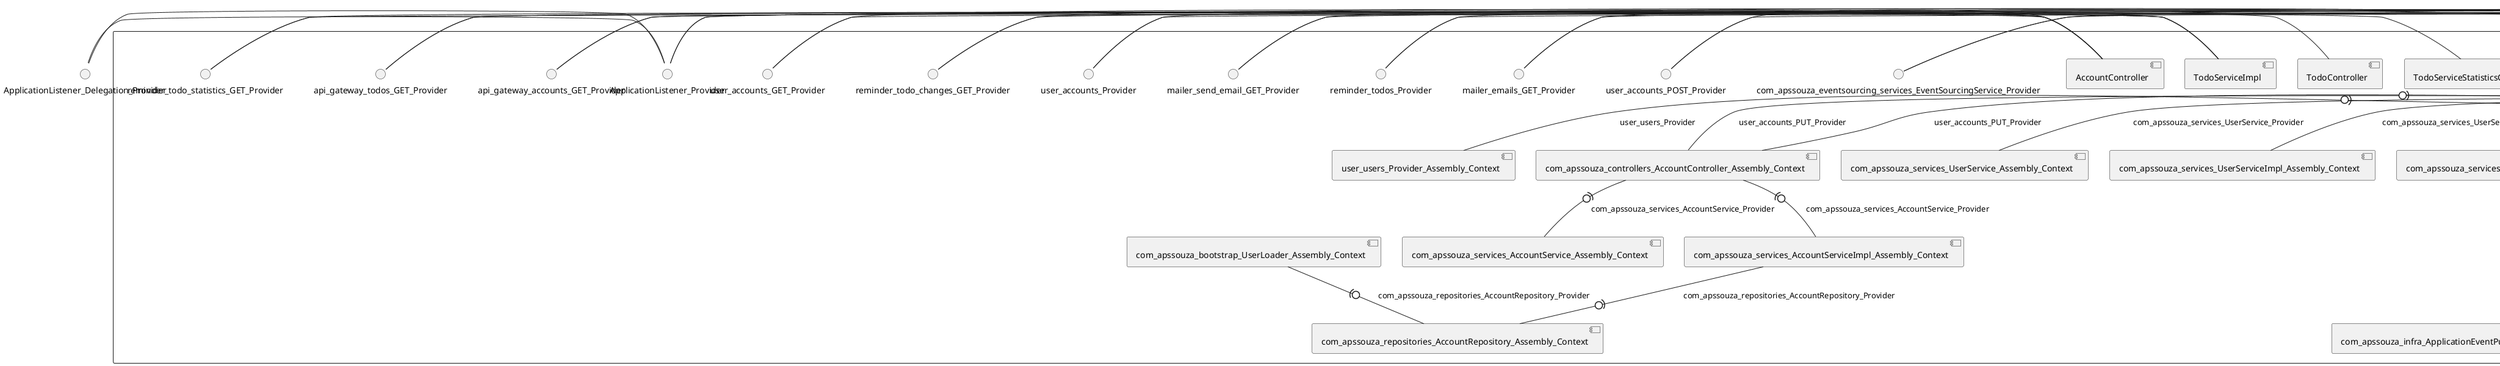 @startuml
skinparam fixCircleLabelOverlapping true
() ApplicationListener_Delegation_Provider
() api_gateway_accounts_GET_Delegation_Provider
() api_gateway_todos_GET_Delegation_Provider
() com_apssouza_eventsourcing_services_EventSourcingService_Delegation_Provider
() mailer_emails_GET_Delegation_Provider
() mailer_send_email_GET_Delegation_Provider
() reminder_todo_changes_GET_Delegation_Provider
() reminder_todo_statistics_GET_Delegation_Provider
() reminder_todos_Delegation_Provider
() user_accounts_Delegation_Provider
() user_accounts_GET_Delegation_Provider
() user_accounts_POST_Delegation_Provider
component null {
ApplicationListener_Delegation_Provider - ApplicationListener_Provider
ApplicationListener_Provider - [TodoServiceImpl]
ApplicationListener_Delegation_Provider - ApplicationListener_Provider
ApplicationListener_Provider - [AccountController]
api_gateway_accounts_GET_Delegation_Provider - api_gateway_accounts_GET_Provider
api_gateway_accounts_GET_Provider - [TodoServiceImpl]
api_gateway_todos_GET_Delegation_Provider - api_gateway_todos_GET_Provider
api_gateway_todos_GET_Provider - [TodoServiceImpl]
[com_apssouza_mailservice_controllers_NotifyController_Assembly_Context] -(0- [com_apssouza_eventsourcing_commands_EmailCommandHandler_Assembly_Context] : com_apssouza_eventsourcing_commands_EmailCommandHandler_Provider
[com_apssouza_eventsourcing_services_EventSourcingServiceImpl_Assembly_Context] -(0- [com_apssouza_eventsourcing_eventstore_EventSerializer_Assembly_Context] : com_apssouza_eventsourcing_eventstore_EventSerializer_Provider
[com_apssouza_eventsourcing_services_EventSourcingServiceImpl_Assembly_Context] -(0- [com_apssouza_eventsourcing_eventstore_EventStoreRepository_Assembly_Context] : com_apssouza_eventsourcing_eventstore_EventStoreRepository_Provider
[com_apssouza_eventsourcing_services_EventSourcingServiceImpl_Assembly_Context] -(0- [com_apssouza_eventsourcing_services_ApplicationEventPublisher_Provider_Assembly_Context] : com_apssouza_eventsourcing_services_ApplicationEventPublisher_Provider
com_apssouza_eventsourcing_services_EventSourcingService_Delegation_Provider - com_apssouza_eventsourcing_services_EventSourcingService_Provider
com_apssouza_eventsourcing_services_EventSourcingService_Provider - [EventSourcingServiceImpl]
[com_apssouza_infra_EventPublisher_Assembly_Context] -(0- [com_apssouza_infra_ApplicationEventPublisher_Provider_Assembly_Context] : com_apssouza_infra_ApplicationEventPublisher_Provider
[com_apssouza_services_TodoServiceImpl_Assembly_Context] -(0- [com_apssouza_infra_EventPublisher_Assembly_Context] : com_apssouza_infra_EventPublisher_Provider
[com_apssouza_infra_EventPublisher_Assembly_Context] -(0- [com_apssouza_infra_Source_Provider_Assembly_Context] : com_apssouza_infra_Source_Provider
[com_apssouza_mailservice_controllers_EmailController_Assembly_Context] -(0- [com_apssouza_mailservice_repository_EmailRepository_Assembly_Context] : com_apssouza_mailservice_repository_EmailRepository_Provider
[com_apssouza_controllers_TodoServiceStatisticsController_Assembly_Context] -(0- [com_apssouza_monitors_TodoServiceMethodInvokedStore_Assembly_Context] : com_apssouza_monitors_TodoServiceMethodInvokedStore_Provider
[com_apssouza_controllers_TodoChangesController_Assembly_Context] -(0- [com_apssouza_monitors_TodoStoreEventChanges_Assembly_Context] : com_apssouza_monitors_TodoStoreEventChanges_Provider
[com_apssouza_bootstrap_UserLoader_Assembly_Context] -(0- [com_apssouza_repositories_AccountRepository_Assembly_Context] : com_apssouza_repositories_AccountRepository_Provider
[com_apssouza_services_AccountServiceImpl_Assembly_Context] -(0- [com_apssouza_repositories_AccountRepository_Assembly_Context] : com_apssouza_repositories_AccountRepository_Provider
[com_apssouza_services_TodoServiceImpl_Assembly_Context] -(0- [com_apssouza_repositories_TodoRepository_Assembly_Context] : com_apssouza_repositories_TodoRepository_Provider
[com_apssouza_bootstrap_TodoLoader_Assembly_Context] -(0- [com_apssouza_repositories_TodoRepository_Assembly_Context] : com_apssouza_repositories_TodoRepository_Provider
[com_apssouza_controllers_AccountController_Assembly_Context] -(0- [com_apssouza_services_AccountServiceImpl_Assembly_Context] : com_apssouza_services_AccountService_Provider
[com_apssouza_controllers_AccountController_Assembly_Context] -(0- [com_apssouza_services_AccountService_Assembly_Context] : com_apssouza_services_AccountService_Provider
[com_apssouza_controllers_TodoController_Assembly_Context] -(0- [com_apssouza_services_TodoService_Assembly_Context] : com_apssouza_services_TodoService_Provider
[com_apssouza_controllers_UserController_Assembly_Context] -(0- [com_apssouza_services_TodoServiceImpl_Assembly_Context] : com_apssouza_services_TodoService_Provider
[com_apssouza_controllers_TodoController_Assembly_Context] -(0- [com_apssouza_services_TodoServiceImpl_Assembly_Context] : com_apssouza_services_TodoService_Provider
[com_apssouza_controllers_UserController_Assembly_Context] -(0- [com_apssouza_services_TodoService_Assembly_Context] : com_apssouza_services_TodoService_Provider
[com_apssouza_controllers_UserController_Assembly_Context] -(0- [com_apssouza_services_UserService_Assembly_Context] : com_apssouza_services_UserService_Provider
[com_apssouza_controllers_UserController_Assembly_Context] -(0- [com_apssouza_services_UserServiceImpl_Assembly_Context] : com_apssouza_services_UserService_Provider
mailer_emails_GET_Delegation_Provider - mailer_emails_GET_Provider
mailer_emails_GET_Provider - [EmailController]
mailer_send_email_GET_Delegation_Provider - mailer_send_email_GET_Provider
mailer_send_email_GET_Provider - [NotifyController]
reminder_todo_changes_GET_Delegation_Provider - reminder_todo_changes_GET_Provider
reminder_todo_changes_GET_Provider - [TodoChangesController]
reminder_todo_statistics_GET_Delegation_Provider - reminder_todo_statistics_GET_Provider
reminder_todo_statistics_GET_Provider - [TodoServiceStatisticsController]
reminder_todos_Delegation_Provider - reminder_todos_Provider
reminder_todos_Provider - [TodoController]
user_accounts_Delegation_Provider - user_accounts_Provider
user_accounts_Provider - [AccountController]
user_accounts_GET_Delegation_Provider - user_accounts_GET_Provider
user_accounts_GET_Provider - [AccountController]
user_accounts_POST_Delegation_Provider - user_accounts_POST_Provider
user_accounts_POST_Provider - [AccountController]
[com_apssouza_clients_UserClient_Assembly_Context] -(0- [com_apssouza_controllers_AccountController_Assembly_Context] : user_accounts_PUT_Provider
[UserClient_Assembly_Context] -(0- [com_apssouza_controllers_AccountController_Assembly_Context] : user_accounts_PUT_Provider
[UserClient_Assembly_Context] -(0- [user_users_Provider_Assembly_Context] : user_users_Provider
[AccountController_Assembly_Context] [[apssouza22-java-microservice.repository#_wEpPdLw4Ee6QvpKuJaHDKw]]
[EmailController_Assembly_Context] [[apssouza22-java-microservice.repository#_wEpPdLw4Ee6QvpKuJaHDKw]]
[EventSourcingServiceImpl_Assembly_Context] [[apssouza22-java-microservice.repository#_wEpPdLw4Ee6QvpKuJaHDKw]]
[NotifyController_Assembly_Context] [[apssouza22-java-microservice.repository#_wEpPdLw4Ee6QvpKuJaHDKw]]
[TodoChangesController_Assembly_Context] [[apssouza22-java-microservice.repository#_wEpPdLw4Ee6QvpKuJaHDKw]]
[TodoController_Assembly_Context] [[apssouza22-java-microservice.repository#_wEpPdLw4Ee6QvpKuJaHDKw]]
[TodoServiceImpl_Assembly_Context] [[apssouza22-java-microservice.repository#_wEpPdLw4Ee6QvpKuJaHDKw]]
[TodoServiceStatisticsController_Assembly_Context] [[apssouza22-java-microservice.repository#_wEpPdLw4Ee6QvpKuJaHDKw]]
[TodoSocketController_Assembly_Context] [[apssouza22-java-microservice.repository#_wEpPdLw4Ee6QvpKuJaHDKw]]
[UserClient_Assembly_Context] [[apssouza22-java-microservice.repository#_wEpPdLw4Ee6QvpKuJaHDKw]]
[com_apssouza_bootstrap_TodoLoader_Assembly_Context] [[apssouza22-java-microservice.repository#_wEpPdLw4Ee6QvpKuJaHDKw]]
[com_apssouza_bootstrap_UserLoader_Assembly_Context] [[apssouza22-java-microservice.repository#_wEpPdLw4Ee6QvpKuJaHDKw]]
[com_apssouza_clients_UserClient_Assembly_Context] [[apssouza22-java-microservice.repository#_wEpPdLw4Ee6QvpKuJaHDKw]]
[com_apssouza_controllers_AccountController_Assembly_Context] [[apssouza22-java-microservice.repository#_wEpPdLw4Ee6QvpKuJaHDKw]]
[com_apssouza_controllers_TodoChangesController_Assembly_Context] [[apssouza22-java-microservice.repository#_wEpPdLw4Ee6QvpKuJaHDKw]]
[com_apssouza_controllers_TodoController_Assembly_Context] [[apssouza22-java-microservice.repository#_wEpPdLw4Ee6QvpKuJaHDKw]]
[com_apssouza_controllers_TodoServiceStatisticsController_Assembly_Context] [[apssouza22-java-microservice.repository#_wEpPdLw4Ee6QvpKuJaHDKw]]
[com_apssouza_controllers_UserController_Assembly_Context] [[apssouza22-java-microservice.repository#_wEpPdLw4Ee6QvpKuJaHDKw]]
[com_apssouza_eventsourcing_commands_EmailCommandHandler_Assembly_Context] [[apssouza22-java-microservice.repository#_wEpPdLw4Ee6QvpKuJaHDKw]]
[com_apssouza_eventsourcing_eventstore_EventSerializer_Assembly_Context] [[apssouza22-java-microservice.repository#_wEpPdLw4Ee6QvpKuJaHDKw]]
[com_apssouza_eventsourcing_eventstore_EventStoreRepository_Assembly_Context] [[apssouza22-java-microservice.repository#_wEpPdLw4Ee6QvpKuJaHDKw]]
[com_apssouza_eventsourcing_services_ApplicationEventPublisher_Provider_Assembly_Context] [[apssouza22-java-microservice.repository#_wEpPdLw4Ee6QvpKuJaHDKw]]
[com_apssouza_eventsourcing_services_EventSourcingServiceImpl_Assembly_Context] [[apssouza22-java-microservice.repository#_wEpPdLw4Ee6QvpKuJaHDKw]]
[com_apssouza_infra_ApplicationEventPublisher_Provider_Assembly_Context] [[apssouza22-java-microservice.repository#_wEpPdLw4Ee6QvpKuJaHDKw]]
[com_apssouza_infra_EventPublisher_Assembly_Context] [[apssouza22-java-microservice.repository#_wEpPdLw4Ee6QvpKuJaHDKw]]
[com_apssouza_infra_Source_Provider_Assembly_Context] [[apssouza22-java-microservice.repository#_wEpPdLw4Ee6QvpKuJaHDKw]]
[com_apssouza_integrations_socket_TodoSocketController_Assembly_Context] [[apssouza22-java-microservice.repository#_wEpPdLw4Ee6QvpKuJaHDKw]]
[com_apssouza_mailservice_controllers_EmailController_Assembly_Context] [[apssouza22-java-microservice.repository#_wEpPdLw4Ee6QvpKuJaHDKw]]
[com_apssouza_mailservice_controllers_NotifyController_Assembly_Context] [[apssouza22-java-microservice.repository#_wEpPdLw4Ee6QvpKuJaHDKw]]
[com_apssouza_mailservice_repository_EmailRepository_Assembly_Context] [[apssouza22-java-microservice.repository#_wEpPdLw4Ee6QvpKuJaHDKw]]
[com_apssouza_monitors_TodoServiceMethodInvokedStore_Assembly_Context] [[apssouza22-java-microservice.repository#_wEpPdLw4Ee6QvpKuJaHDKw]]
[com_apssouza_monitors_TodoStoreEventChanges_Assembly_Context] [[apssouza22-java-microservice.repository#_wEpPdLw4Ee6QvpKuJaHDKw]]
[com_apssouza_repositories_AccountRepository_Assembly_Context] [[apssouza22-java-microservice.repository#_wEpPdLw4Ee6QvpKuJaHDKw]]
[com_apssouza_repositories_TodoRepository_Assembly_Context] [[apssouza22-java-microservice.repository#_wEpPdLw4Ee6QvpKuJaHDKw]]
[com_apssouza_services_AccountServiceImpl_Assembly_Context] [[apssouza22-java-microservice.repository#_wEpPdLw4Ee6QvpKuJaHDKw]]
[com_apssouza_services_AccountService_Assembly_Context] [[apssouza22-java-microservice.repository#_wEpPdLw4Ee6QvpKuJaHDKw]]
[com_apssouza_services_TodoServiceImpl_Assembly_Context] [[apssouza22-java-microservice.repository#_wEpPdLw4Ee6QvpKuJaHDKw]]
[com_apssouza_services_TodoService_Assembly_Context] [[apssouza22-java-microservice.repository#_wEpPdLw4Ee6QvpKuJaHDKw]]
[com_apssouza_services_UserServiceImpl_Assembly_Context] [[apssouza22-java-microservice.repository#_wEpPdLw4Ee6QvpKuJaHDKw]]
[com_apssouza_services_UserService_Assembly_Context] [[apssouza22-java-microservice.repository#_wEpPdLw4Ee6QvpKuJaHDKw]]
[user_users_Provider_Assembly_Context] [[apssouza22-java-microservice.repository#_wEpPdLw4Ee6QvpKuJaHDKw]]
}

@enduml
